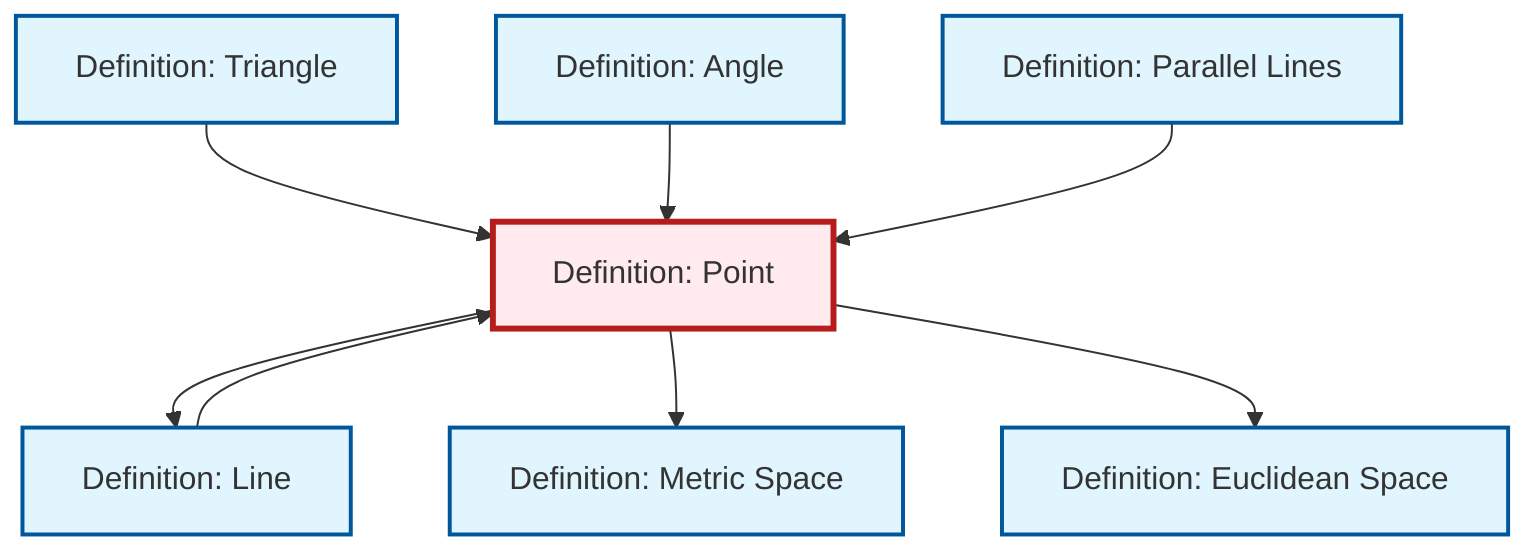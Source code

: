 graph TD
    classDef definition fill:#e1f5fe,stroke:#01579b,stroke-width:2px
    classDef theorem fill:#f3e5f5,stroke:#4a148c,stroke-width:2px
    classDef axiom fill:#fff3e0,stroke:#e65100,stroke-width:2px
    classDef example fill:#e8f5e9,stroke:#1b5e20,stroke-width:2px
    classDef current fill:#ffebee,stroke:#b71c1c,stroke-width:3px
    def-point["Definition: Point"]:::definition
    def-parallel["Definition: Parallel Lines"]:::definition
    def-line["Definition: Line"]:::definition
    def-metric-space["Definition: Metric Space"]:::definition
    def-triangle["Definition: Triangle"]:::definition
    def-angle["Definition: Angle"]:::definition
    def-euclidean-space["Definition: Euclidean Space"]:::definition
    def-triangle --> def-point
    def-point --> def-line
    def-angle --> def-point
    def-point --> def-metric-space
    def-line --> def-point
    def-parallel --> def-point
    def-point --> def-euclidean-space
    class def-point current